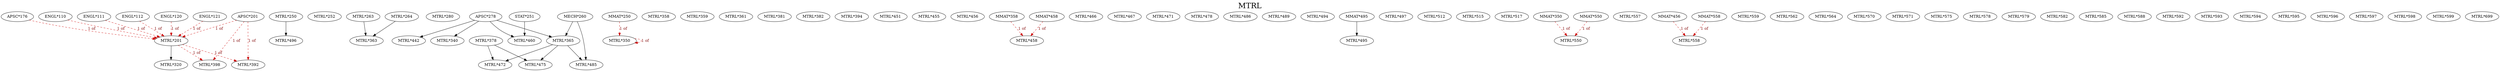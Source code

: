digraph MTRL {
labelloc = "t";
label = "MTRL"
fontsize = 27;
"APSC*176" -> "MTRL*201" [style=dashed] [label="1 of", fontcolor=firebrick4] [color=red3]
"ENGL*110" -> "MTRL*201" [style=dashed] [label="1 of", fontcolor=firebrick4] [color=red3]
"ENGL*111" -> "MTRL*201" [style=dashed] [label="1 of", fontcolor=firebrick4] [color=red3]
"ENGL*112" -> "MTRL*201" [style=dashed] [label="1 of", fontcolor=firebrick4] [color=red3]
"ENGL*120" -> "MTRL*201" [style=dashed] [label="1 of", fontcolor=firebrick4] [color=red3]
"ENGL*121" -> "MTRL*201" [style=dashed] [label="1 of", fontcolor=firebrick4] [color=red3]
"APSC*201" -> "MTRL*201" [style=dashed] [label="1 of", fontcolor=firebrick4] [color=red3]
"MTRL*250"
"MTRL*252"
"MTRL*263"
"MTRL*264"
"MTRL*280"
"MTRL*201" -> "MTRL*320" [style=solid]
"APSC*278" -> "MTRL*340" [style=solid]
"MMAT*250" -> "MTRL*350" [style=dashed] [label="1 of", fontcolor=firebrick4] [color=red3]
"MTRL*350" -> "MTRL*350" [style=dashed] [label="1 of", fontcolor=firebrick4] [color=red3]
"MTRL*358"
"MTRL*359"
"MTRL*361"
"MTRL*263" -> "MTRL*363"
"MTRL*264" -> "MTRL*363"
"APSC*278" -> "MTRL*365"
"MECH*260" -> "MTRL*365"
"MTRL*378"
"MTRL*381"
"MTRL*382"
"APSC*201" -> "MTRL*392" [style=dashed] [label="1 of", fontcolor=firebrick4] [color=red3]
"MTRL*201" -> "MTRL*392" [style=dashed] [label="1 of", fontcolor=firebrick4] [color=red3]
"MTRL*394"
"APSC*201" -> "MTRL*398" [style=dashed] [label="1 of", fontcolor=firebrick4] [color=red3]
"MTRL*201" -> "MTRL*398" [style=dashed] [label="1 of", fontcolor=firebrick4] [color=red3]
"APSC*278" -> "MTRL*442" [style=solid]
"MTRL*451"
"MTRL*455"
"MTRL*456"
"MMAT*358" -> "MTRL*458" [style=dashed] [label="1 of", fontcolor=firebrick4] [color=red3]
"MMAT*458" -> "MTRL*458" [style=dashed] [label="1 of", fontcolor=firebrick4] [color=red3]
"STAT*251" -> "MTRL*460"
"APSC*278" -> "MTRL*460"
"MTRL*466"
"MTRL*467"
"MTRL*471"
"MTRL*365" -> "MTRL*472"
"MTRL*378" -> "MTRL*472"
"MTRL*365" -> "MTRL*475"
"MTRL*378" -> "MTRL*475"
"MTRL*478"
"MECH*260" -> "MTRL*485"
"MTRL*365" -> "MTRL*485"
"MTRL*486"
"MTRL*489"
"MTRL*494"
"MMAT*495" -> "MTRL*495" [style=solid]
"MTRL*250" -> "MTRL*496" [style=solid]
"MTRL*497"
"MTRL*512"
"MTRL*515"
"MTRL*517"
"MMAT*350" -> "MTRL*550" [style=dashed] [label="1 of", fontcolor=firebrick4] [color=red3]
"MMAT*550" -> "MTRL*550" [style=dashed] [label="1 of", fontcolor=firebrick4] [color=red3]
"MTRL*557"
"MMAT*456" -> "MTRL*558" [style=dashed] [label="1 of", fontcolor=firebrick4] [color=red3]
"MMAT*558" -> "MTRL*558" [style=dashed] [label="1 of", fontcolor=firebrick4] [color=red3]
"MTRL*559"
"MTRL*562"
"MTRL*564"
"MTRL*570"
"MTRL*571"
"MTRL*575"
"MTRL*578"
"MTRL*579"
"MTRL*582"
"MTRL*585"
"MTRL*588"
"MTRL*592"
"MTRL*593"
"MTRL*594"
"MTRL*595"
"MTRL*596"
"MTRL*597"
"MTRL*598"
"MTRL*599"
"MTRL*699"
}
